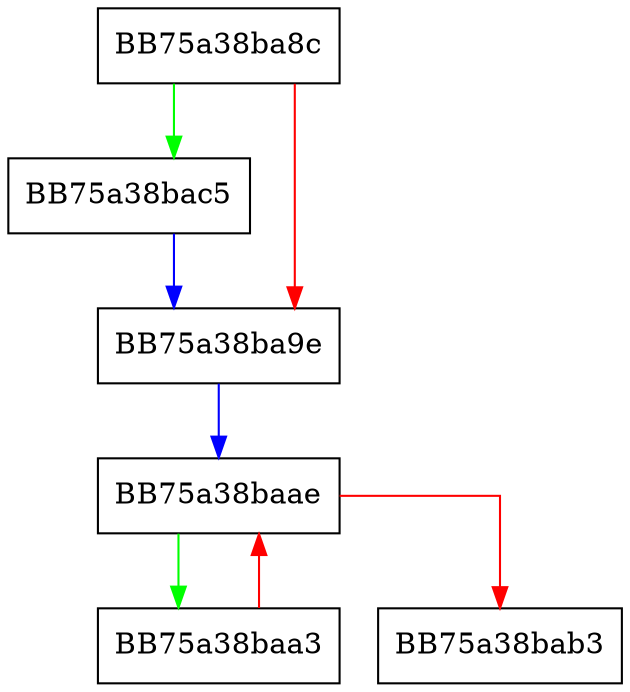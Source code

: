 digraph MemScanFreeEnumProcesses {
  node [shape="box"];
  graph [splines=ortho];
  BB75a38ba8c -> BB75a38bac5 [color="green"];
  BB75a38ba8c -> BB75a38ba9e [color="red"];
  BB75a38ba9e -> BB75a38baae [color="blue"];
  BB75a38baa3 -> BB75a38baae [color="red"];
  BB75a38baae -> BB75a38baa3 [color="green"];
  BB75a38baae -> BB75a38bab3 [color="red"];
  BB75a38bac5 -> BB75a38ba9e [color="blue"];
}